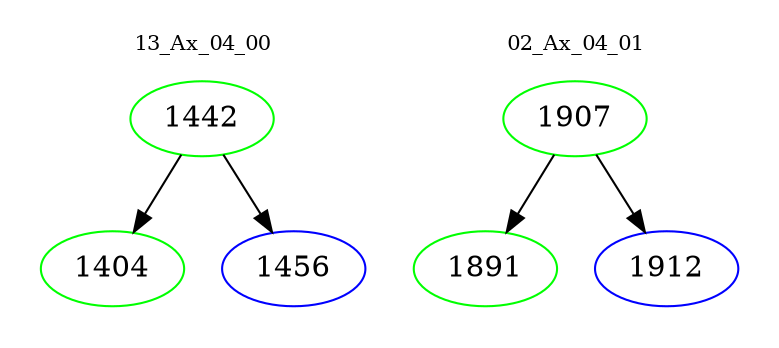 digraph{
subgraph cluster_0 {
color = white
label = "13_Ax_04_00";
fontsize=10;
T0_1442 [label="1442", color="green"]
T0_1442 -> T0_1404 [color="black"]
T0_1404 [label="1404", color="green"]
T0_1442 -> T0_1456 [color="black"]
T0_1456 [label="1456", color="blue"]
}
subgraph cluster_1 {
color = white
label = "02_Ax_04_01";
fontsize=10;
T1_1907 [label="1907", color="green"]
T1_1907 -> T1_1891 [color="black"]
T1_1891 [label="1891", color="green"]
T1_1907 -> T1_1912 [color="black"]
T1_1912 [label="1912", color="blue"]
}
}
